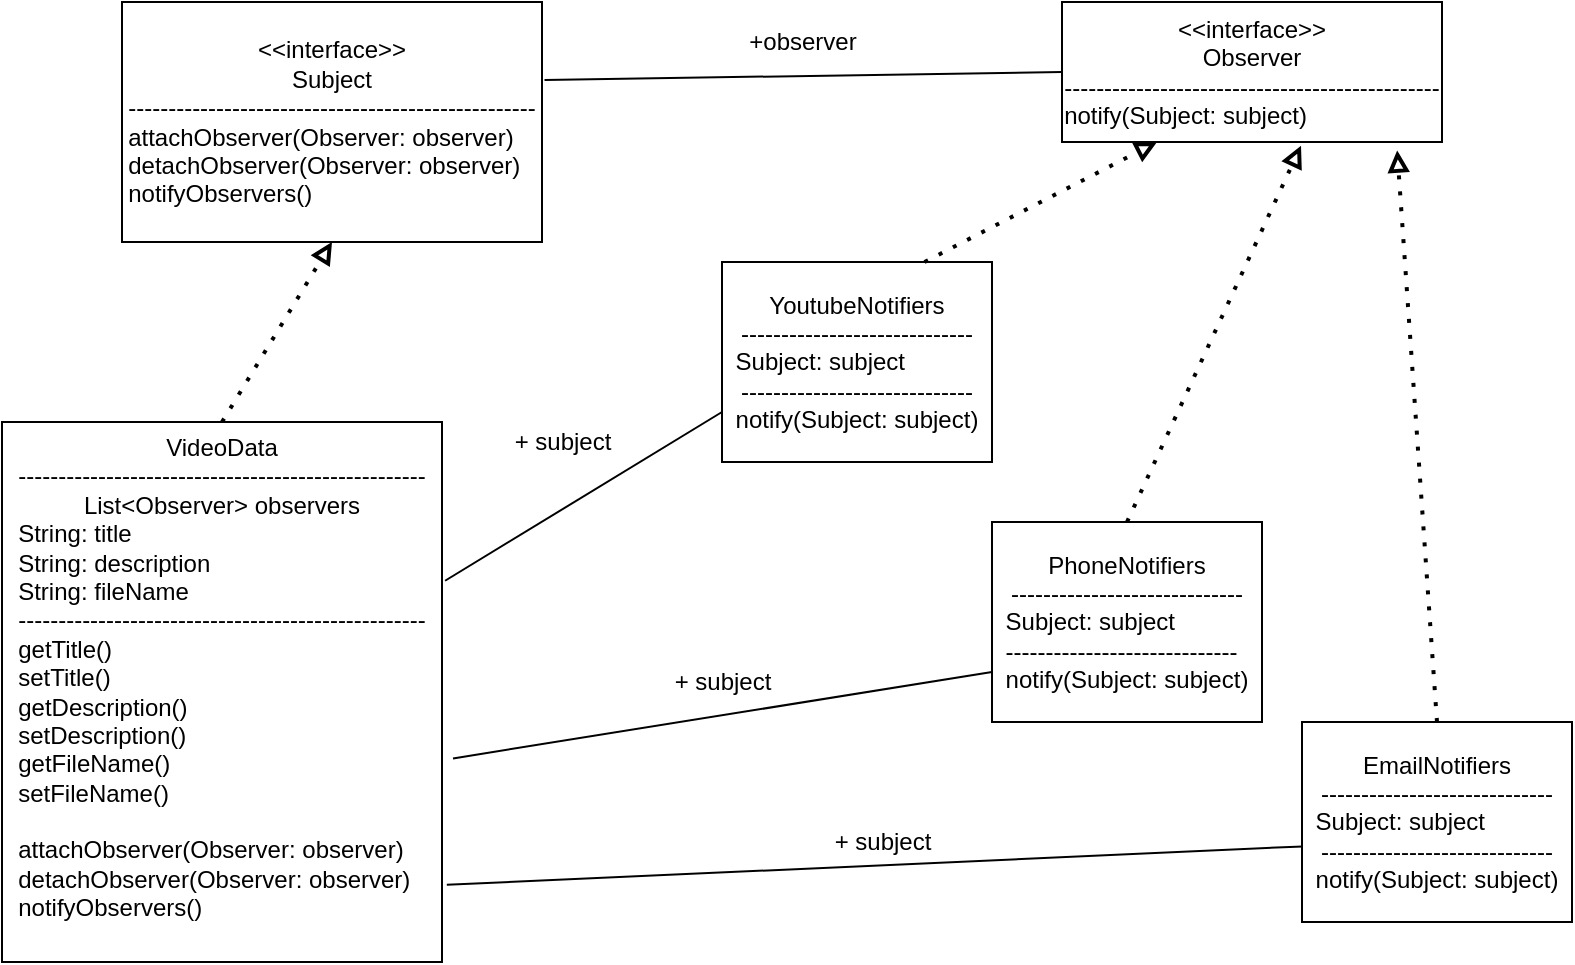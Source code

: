 <mxfile version="16.4.3" type="github">
  <diagram id="HMu-rMa5YpTuY4if7yJA" name="Page-1">
    <mxGraphModel dx="1038" dy="575" grid="1" gridSize="10" guides="1" tooltips="1" connect="1" arrows="1" fold="1" page="1" pageScale="1" pageWidth="850" pageHeight="1100" math="0" shadow="0">
      <root>
        <mxCell id="0" />
        <mxCell id="1" parent="0" />
        <mxCell id="EUg573yYkv6oVMqIbiKw-2" value="&amp;lt;&amp;lt;interface&amp;gt;&amp;gt;&lt;br&gt;Observer&lt;br&gt;-----------------------------------------------&lt;br&gt;&lt;div style=&quot;text-align: left&quot;&gt;&lt;span&gt;notify(Subject: subject)&lt;/span&gt;&lt;/div&gt;" style="rounded=0;whiteSpace=wrap;html=1;" vertex="1" parent="1">
          <mxGeometry x="560" y="20" width="190" height="70" as="geometry" />
        </mxCell>
        <mxCell id="EUg573yYkv6oVMqIbiKw-3" value="EmailNotifiers&lt;br&gt;-----------------------------&lt;br&gt;&lt;div style=&quot;text-align: left&quot;&gt;&lt;span&gt;Subject: subject&lt;/span&gt;&lt;/div&gt;-----------------------------&lt;br&gt;notify(Subject: subject)" style="rounded=0;whiteSpace=wrap;html=1;" vertex="1" parent="1">
          <mxGeometry x="680" y="380" width="135" height="100" as="geometry" />
        </mxCell>
        <mxCell id="EUg573yYkv6oVMqIbiKw-4" value="PhoneNotifiers&lt;br&gt;-----------------------------&lt;br&gt;&lt;div style=&quot;text-align: left&quot;&gt;&lt;span&gt;Subject: subject&lt;/span&gt;&lt;/div&gt;&lt;div style=&quot;text-align: left&quot;&gt;&lt;span&gt;-----------------------------&lt;/span&gt;&lt;/div&gt;notify(Subject: subject)" style="rounded=0;whiteSpace=wrap;html=1;" vertex="1" parent="1">
          <mxGeometry x="525" y="280" width="135" height="100" as="geometry" />
        </mxCell>
        <mxCell id="EUg573yYkv6oVMqIbiKw-5" value="YoutubeNotifiers&lt;br&gt;-----------------------------&lt;br&gt;&lt;div style=&quot;text-align: left&quot;&gt;&lt;span&gt;Subject: subject&lt;/span&gt;&lt;/div&gt;-----------------------------&lt;br&gt;notify(Subject: subject)" style="rounded=0;whiteSpace=wrap;html=1;" vertex="1" parent="1">
          <mxGeometry x="390" y="150" width="135" height="100" as="geometry" />
        </mxCell>
        <mxCell id="EUg573yYkv6oVMqIbiKw-6" value="&amp;lt;&amp;lt;interface&amp;gt;&amp;gt;&lt;br&gt;Subject&lt;br&gt;---------------------------------------------------&lt;br&gt;&lt;div style=&quot;text-align: left&quot;&gt;&lt;span&gt;attachObserver(Observer: observer)&lt;/span&gt;&lt;/div&gt;&lt;div style=&quot;text-align: left&quot;&gt;&lt;span&gt;detachObserver(Observer: observer)&lt;/span&gt;&lt;/div&gt;&lt;div style=&quot;text-align: left&quot;&gt;&lt;span&gt;notifyObservers()&lt;/span&gt;&lt;/div&gt;" style="rounded=0;whiteSpace=wrap;html=1;" vertex="1" parent="1">
          <mxGeometry x="90" y="20" width="210" height="120" as="geometry" />
        </mxCell>
        <mxCell id="EUg573yYkv6oVMqIbiKw-8" value="VideoData&lt;br&gt;---------------------------------------------------&lt;br&gt;List&amp;lt;Observer&amp;gt; observers&lt;br&gt;&lt;div style=&quot;text-align: left&quot;&gt;&lt;span&gt;String: title&lt;/span&gt;&lt;/div&gt;&lt;div style=&quot;text-align: left&quot;&gt;&lt;span&gt;String: description&lt;/span&gt;&lt;/div&gt;&lt;div style=&quot;text-align: left&quot;&gt;&lt;span&gt;String: fileName&amp;nbsp;&lt;/span&gt;&lt;/div&gt;---------------------------------------------------&lt;br&gt;&lt;div style=&quot;text-align: left&quot;&gt;&lt;span&gt;getTitle()&lt;/span&gt;&lt;/div&gt;&lt;div style=&quot;text-align: left&quot;&gt;&lt;span&gt;setTitle()&lt;/span&gt;&lt;/div&gt;&lt;div style=&quot;text-align: left&quot;&gt;&lt;span&gt;getDescription()&lt;/span&gt;&lt;/div&gt;&lt;div style=&quot;text-align: left&quot;&gt;&lt;span&gt;setDescription()&lt;/span&gt;&lt;/div&gt;&lt;div style=&quot;text-align: left&quot;&gt;&lt;span&gt;getFileName()&lt;/span&gt;&lt;/div&gt;&lt;div style=&quot;text-align: left&quot;&gt;&lt;span&gt;setFileName()&lt;/span&gt;&lt;/div&gt;&lt;br&gt;&lt;div style=&quot;text-align: left&quot;&gt;attachObserver(Observer: observer)&lt;/div&gt;&lt;div style=&quot;text-align: left&quot;&gt;detachObserver(Observer: observer)&lt;/div&gt;&lt;div style=&quot;text-align: left&quot;&gt;notifyObservers()&lt;/div&gt;&lt;br&gt;" style="rounded=0;whiteSpace=wrap;html=1;" vertex="1" parent="1">
          <mxGeometry x="30" y="230" width="220" height="270" as="geometry" />
        </mxCell>
        <mxCell id="EUg573yYkv6oVMqIbiKw-11" value="" style="endArrow=none;html=1;rounded=0;entryX=0;entryY=0.5;entryDx=0;entryDy=0;exitX=1.006;exitY=0.325;exitDx=0;exitDy=0;exitPerimeter=0;" edge="1" parent="1" source="EUg573yYkv6oVMqIbiKw-6" target="EUg573yYkv6oVMqIbiKw-2">
          <mxGeometry width="50" height="50" relative="1" as="geometry">
            <mxPoint x="300" y="250" as="sourcePoint" />
            <mxPoint x="350" y="200" as="targetPoint" />
          </mxGeometry>
        </mxCell>
        <mxCell id="EUg573yYkv6oVMqIbiKw-12" value="" style="endArrow=block;dashed=1;html=1;dashPattern=1 3;strokeWidth=2;rounded=0;entryX=0.5;entryY=1;entryDx=0;entryDy=0;exitX=0.5;exitY=0;exitDx=0;exitDy=0;endFill=0;" edge="1" parent="1" source="EUg573yYkv6oVMqIbiKw-8" target="EUg573yYkv6oVMqIbiKw-6">
          <mxGeometry width="50" height="50" relative="1" as="geometry">
            <mxPoint x="300" y="250" as="sourcePoint" />
            <mxPoint x="350" y="200" as="targetPoint" />
          </mxGeometry>
        </mxCell>
        <mxCell id="EUg573yYkv6oVMqIbiKw-13" value="" style="endArrow=block;dashed=1;html=1;dashPattern=1 3;strokeWidth=2;rounded=0;entryX=0.25;entryY=1;entryDx=0;entryDy=0;exitX=0.75;exitY=0;exitDx=0;exitDy=0;endFill=0;" edge="1" parent="1" source="EUg573yYkv6oVMqIbiKw-5" target="EUg573yYkv6oVMqIbiKw-2">
          <mxGeometry width="50" height="50" relative="1" as="geometry">
            <mxPoint x="300" y="250" as="sourcePoint" />
            <mxPoint x="350" y="200" as="targetPoint" />
          </mxGeometry>
        </mxCell>
        <mxCell id="EUg573yYkv6oVMqIbiKw-14" value="" style="endArrow=block;dashed=1;html=1;dashPattern=1 3;strokeWidth=2;rounded=0;entryX=0.629;entryY=1.026;entryDx=0;entryDy=0;entryPerimeter=0;exitX=0.5;exitY=0;exitDx=0;exitDy=0;endFill=0;" edge="1" parent="1" source="EUg573yYkv6oVMqIbiKw-4" target="EUg573yYkv6oVMqIbiKw-2">
          <mxGeometry width="50" height="50" relative="1" as="geometry">
            <mxPoint x="640" y="210" as="sourcePoint" />
            <mxPoint x="690" y="140" as="targetPoint" />
          </mxGeometry>
        </mxCell>
        <mxCell id="EUg573yYkv6oVMqIbiKw-15" value="" style="endArrow=block;dashed=1;html=1;dashPattern=1 3;strokeWidth=2;rounded=0;entryX=0.882;entryY=1.06;entryDx=0;entryDy=0;entryPerimeter=0;exitX=0.5;exitY=0;exitDx=0;exitDy=0;endFill=0;" edge="1" parent="1" source="EUg573yYkv6oVMqIbiKw-3" target="EUg573yYkv6oVMqIbiKw-2">
          <mxGeometry width="50" height="50" relative="1" as="geometry">
            <mxPoint x="740" y="140" as="sourcePoint" />
            <mxPoint x="790" y="90" as="targetPoint" />
          </mxGeometry>
        </mxCell>
        <mxCell id="EUg573yYkv6oVMqIbiKw-16" value="" style="endArrow=none;html=1;rounded=0;exitX=1.007;exitY=0.294;exitDx=0;exitDy=0;exitPerimeter=0;entryX=0;entryY=0.75;entryDx=0;entryDy=0;" edge="1" parent="1" source="EUg573yYkv6oVMqIbiKw-8" target="EUg573yYkv6oVMqIbiKw-5">
          <mxGeometry width="50" height="50" relative="1" as="geometry">
            <mxPoint x="300" y="250" as="sourcePoint" />
            <mxPoint x="350" y="200" as="targetPoint" />
          </mxGeometry>
        </mxCell>
        <mxCell id="EUg573yYkv6oVMqIbiKw-17" value="" style="endArrow=none;html=1;rounded=0;exitX=1.025;exitY=0.623;exitDx=0;exitDy=0;exitPerimeter=0;entryX=0;entryY=0.75;entryDx=0;entryDy=0;" edge="1" parent="1" source="EUg573yYkv6oVMqIbiKw-8" target="EUg573yYkv6oVMqIbiKw-4">
          <mxGeometry width="50" height="50" relative="1" as="geometry">
            <mxPoint x="300" y="250" as="sourcePoint" />
            <mxPoint x="350" y="200" as="targetPoint" />
          </mxGeometry>
        </mxCell>
        <mxCell id="EUg573yYkv6oVMqIbiKw-18" value="" style="endArrow=none;html=1;rounded=0;exitX=1.011;exitY=0.857;exitDx=0;exitDy=0;exitPerimeter=0;entryX=0.003;entryY=0.622;entryDx=0;entryDy=0;entryPerimeter=0;" edge="1" parent="1" source="EUg573yYkv6oVMqIbiKw-8" target="EUg573yYkv6oVMqIbiKw-3">
          <mxGeometry width="50" height="50" relative="1" as="geometry">
            <mxPoint x="400" y="500" as="sourcePoint" />
            <mxPoint x="450" y="450" as="targetPoint" />
          </mxGeometry>
        </mxCell>
        <mxCell id="EUg573yYkv6oVMqIbiKw-19" value="+observer" style="text;html=1;align=center;verticalAlign=middle;resizable=0;points=[];autosize=1;strokeColor=none;fillColor=none;" vertex="1" parent="1">
          <mxGeometry x="395" y="30" width="70" height="20" as="geometry" />
        </mxCell>
        <mxCell id="EUg573yYkv6oVMqIbiKw-20" value="+ subject" style="text;html=1;align=center;verticalAlign=middle;resizable=0;points=[];autosize=1;strokeColor=none;fillColor=none;" vertex="1" parent="1">
          <mxGeometry x="280" y="230" width="60" height="20" as="geometry" />
        </mxCell>
        <mxCell id="EUg573yYkv6oVMqIbiKw-21" value="+ subject" style="text;html=1;align=center;verticalAlign=middle;resizable=0;points=[];autosize=1;strokeColor=none;fillColor=none;" vertex="1" parent="1">
          <mxGeometry x="360" y="350" width="60" height="20" as="geometry" />
        </mxCell>
        <mxCell id="EUg573yYkv6oVMqIbiKw-22" value="+ subject" style="text;html=1;align=center;verticalAlign=middle;resizable=0;points=[];autosize=1;strokeColor=none;fillColor=none;" vertex="1" parent="1">
          <mxGeometry x="440" y="430" width="60" height="20" as="geometry" />
        </mxCell>
      </root>
    </mxGraphModel>
  </diagram>
</mxfile>
